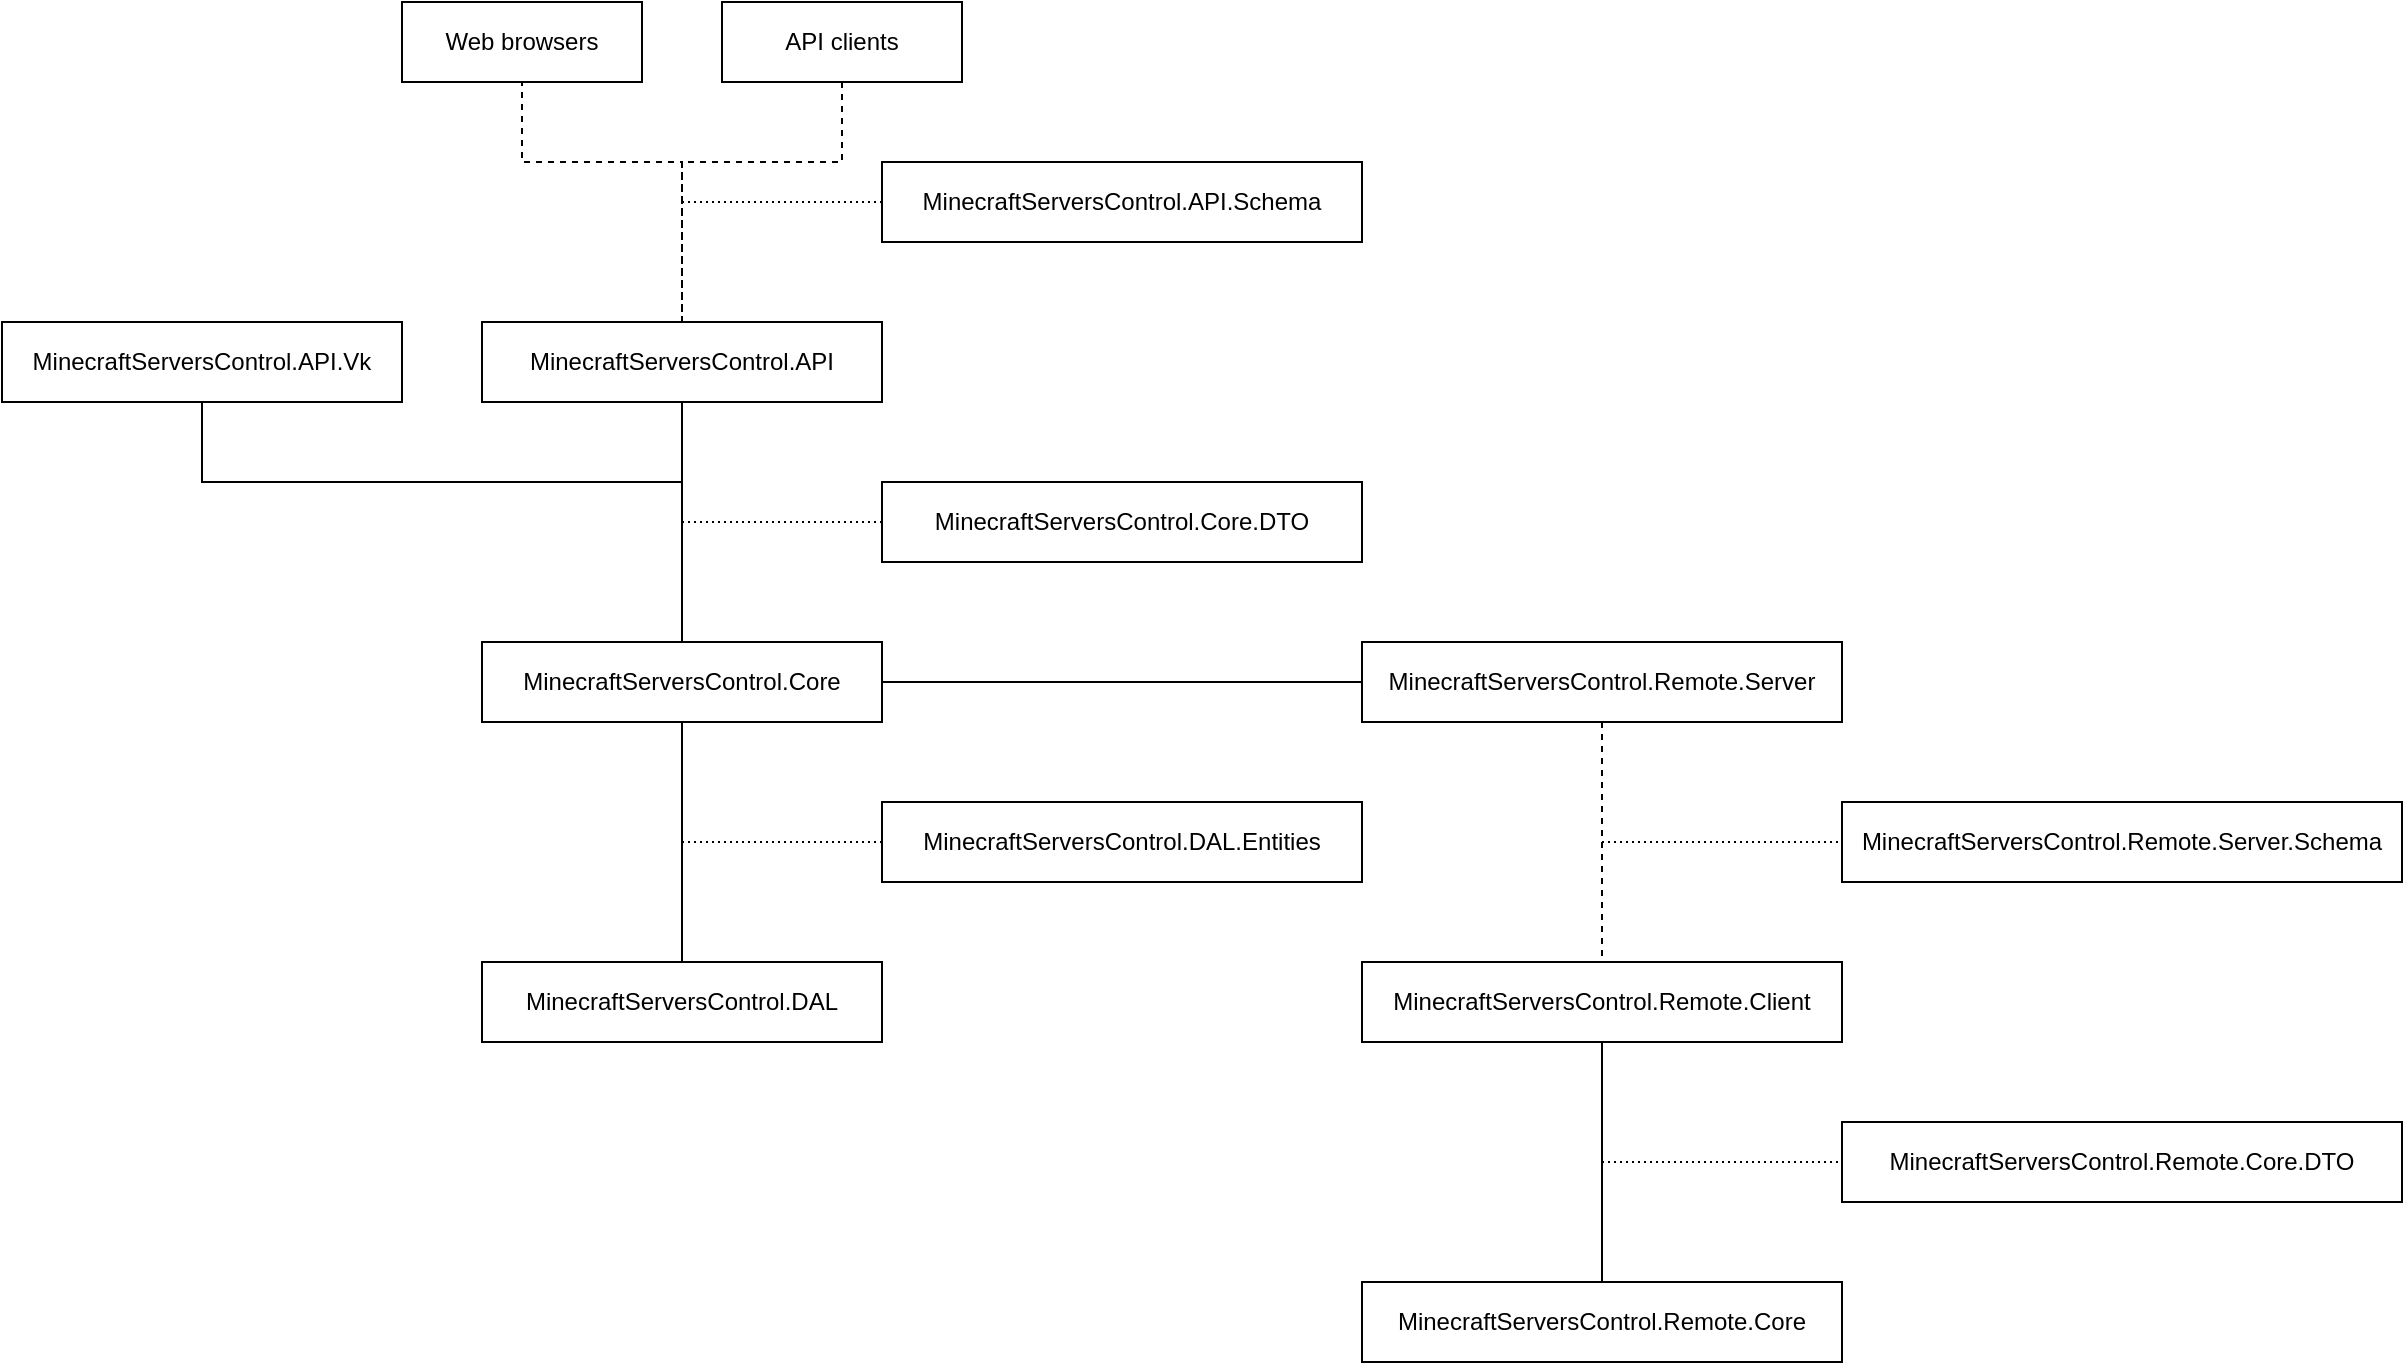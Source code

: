 <mxfile version="20.0.1"><diagram id="1NNV-v8O5_DNxRPOLAYv" name="Page-1"><mxGraphModel dx="2272" dy="790" grid="1" gridSize="10" guides="1" tooltips="1" connect="1" arrows="1" fold="1" page="1" pageScale="1" pageWidth="850" pageHeight="1100" math="0" shadow="0"><root><mxCell id="0"/><mxCell id="1" parent="0"/><mxCell id="7iC7DRM0bRDwZYEzhS2w-1" value="MinecraftServersControl.API" style="rounded=0;whiteSpace=wrap;html=1;" vertex="1" parent="1"><mxGeometry x="80" y="280" width="200" height="40" as="geometry"/></mxCell><mxCell id="7iC7DRM0bRDwZYEzhS2w-2" value="Web browsers" style="rounded=0;whiteSpace=wrap;html=1;" vertex="1" parent="1"><mxGeometry x="40" y="120" width="120" height="40" as="geometry"/></mxCell><mxCell id="7iC7DRM0bRDwZYEzhS2w-3" value="API clients" style="rounded=0;whiteSpace=wrap;html=1;" vertex="1" parent="1"><mxGeometry x="200" y="120" width="120" height="40" as="geometry"/></mxCell><mxCell id="7iC7DRM0bRDwZYEzhS2w-5" value="" style="endArrow=none;startArrow=none;html=1;rounded=0;edgeStyle=orthogonalEdgeStyle;endFill=0;startFill=0;dashed=1;" edge="1" parent="1" source="7iC7DRM0bRDwZYEzhS2w-3" target="7iC7DRM0bRDwZYEzhS2w-1"><mxGeometry width="50" height="50" relative="1" as="geometry"><mxPoint x="390" y="400" as="sourcePoint"/><mxPoint x="450" y="290" as="targetPoint"/><Array as="points"><mxPoint x="260" y="200"/><mxPoint x="180" y="200"/></Array></mxGeometry></mxCell><mxCell id="7iC7DRM0bRDwZYEzhS2w-6" value="MinecraftServersControl.API.Schema" style="rounded=0;whiteSpace=wrap;html=1;" vertex="1" parent="1"><mxGeometry x="280" y="200" width="240" height="40" as="geometry"/></mxCell><mxCell id="7iC7DRM0bRDwZYEzhS2w-7" value="" style="endArrow=none;dashed=1;html=1;rounded=0;dashPattern=1 2;" edge="1" parent="1" target="7iC7DRM0bRDwZYEzhS2w-6"><mxGeometry width="50" height="50" relative="1" as="geometry"><mxPoint x="180" y="220" as="sourcePoint"/><mxPoint x="450" y="380" as="targetPoint"/></mxGeometry></mxCell><mxCell id="7iC7DRM0bRDwZYEzhS2w-8" value="" style="endArrow=none;html=1;rounded=0;edgeStyle=orthogonalEdgeStyle;endFill=0;dashed=1;" edge="1" parent="1" source="7iC7DRM0bRDwZYEzhS2w-1" target="7iC7DRM0bRDwZYEzhS2w-2"><mxGeometry width="50" height="50" relative="1" as="geometry"><mxPoint x="400" y="430" as="sourcePoint"/><mxPoint x="450" y="380" as="targetPoint"/><Array as="points"><mxPoint x="180" y="200"/><mxPoint x="100" y="200"/></Array></mxGeometry></mxCell><mxCell id="7iC7DRM0bRDwZYEzhS2w-9" value="MinecraftServersControl.Core" style="rounded=0;whiteSpace=wrap;html=1;" vertex="1" parent="1"><mxGeometry x="80" y="440" width="200" height="40" as="geometry"/></mxCell><mxCell id="7iC7DRM0bRDwZYEzhS2w-10" value="" style="endArrow=none;html=1;rounded=0;edgeStyle=orthogonalEdgeStyle;endFill=0;" edge="1" parent="1" source="7iC7DRM0bRDwZYEzhS2w-9" target="7iC7DRM0bRDwZYEzhS2w-1"><mxGeometry width="50" height="50" relative="1" as="geometry"><mxPoint x="400" y="430" as="sourcePoint"/><mxPoint x="450" y="380" as="targetPoint"/></mxGeometry></mxCell><mxCell id="7iC7DRM0bRDwZYEzhS2w-12" value="MinecraftServersControl.Core.DTO" style="rounded=0;whiteSpace=wrap;html=1;" vertex="1" parent="1"><mxGeometry x="280" y="360" width="240" height="40" as="geometry"/></mxCell><mxCell id="7iC7DRM0bRDwZYEzhS2w-13" value="" style="endArrow=none;dashed=1;html=1;rounded=0;dashPattern=1 2;" edge="1" parent="1" target="7iC7DRM0bRDwZYEzhS2w-12"><mxGeometry width="50" height="50" relative="1" as="geometry"><mxPoint x="180" y="380" as="sourcePoint"/><mxPoint x="330" y="230" as="targetPoint"/></mxGeometry></mxCell><mxCell id="7iC7DRM0bRDwZYEzhS2w-14" value="MinecraftServersControl.DAL" style="rounded=0;whiteSpace=wrap;html=1;" vertex="1" parent="1"><mxGeometry x="80" y="600" width="200" height="40" as="geometry"/></mxCell><mxCell id="7iC7DRM0bRDwZYEzhS2w-15" value="" style="endArrow=none;html=1;rounded=0;edgeStyle=orthogonalEdgeStyle;endFill=0;" edge="1" parent="1" source="7iC7DRM0bRDwZYEzhS2w-14" target="7iC7DRM0bRDwZYEzhS2w-9"><mxGeometry width="50" height="50" relative="1" as="geometry"><mxPoint x="190" y="450" as="sourcePoint"/><mxPoint x="190" y="330" as="targetPoint"/></mxGeometry></mxCell><mxCell id="7iC7DRM0bRDwZYEzhS2w-16" value="MinecraftServersControl.DAL.Entities" style="rounded=0;whiteSpace=wrap;html=1;" vertex="1" parent="1"><mxGeometry x="280" y="520" width="240" height="40" as="geometry"/></mxCell><mxCell id="7iC7DRM0bRDwZYEzhS2w-17" value="" style="endArrow=none;dashed=1;html=1;rounded=0;dashPattern=1 2;" edge="1" parent="1" target="7iC7DRM0bRDwZYEzhS2w-16"><mxGeometry width="50" height="50" relative="1" as="geometry"><mxPoint x="180" y="540" as="sourcePoint"/><mxPoint x="290" y="390" as="targetPoint"/></mxGeometry></mxCell><mxCell id="7iC7DRM0bRDwZYEzhS2w-18" value="MinecraftServersControl.Remote.Server" style="rounded=0;whiteSpace=wrap;html=1;" vertex="1" parent="1"><mxGeometry x="520" y="440" width="240" height="40" as="geometry"/></mxCell><mxCell id="7iC7DRM0bRDwZYEzhS2w-20" value="" style="endArrow=none;html=1;rounded=0;edgeStyle=orthogonalEdgeStyle;endFill=0;" edge="1" parent="1" source="7iC7DRM0bRDwZYEzhS2w-9" target="7iC7DRM0bRDwZYEzhS2w-18"><mxGeometry width="50" height="50" relative="1" as="geometry"><mxPoint x="190" y="450" as="sourcePoint"/><mxPoint x="190" y="330" as="targetPoint"/></mxGeometry></mxCell><mxCell id="7iC7DRM0bRDwZYEzhS2w-21" value="MinecraftServersControl.Remote.Client" style="rounded=0;whiteSpace=wrap;html=1;" vertex="1" parent="1"><mxGeometry x="520" y="600" width="240" height="40" as="geometry"/></mxCell><mxCell id="7iC7DRM0bRDwZYEzhS2w-23" value="" style="endArrow=none;html=1;rounded=0;edgeStyle=orthogonalEdgeStyle;endFill=0;dashed=1;" edge="1" parent="1" source="7iC7DRM0bRDwZYEzhS2w-18" target="7iC7DRM0bRDwZYEzhS2w-21"><mxGeometry width="50" height="50" relative="1" as="geometry"><mxPoint x="190" y="290" as="sourcePoint"/><mxPoint x="110" y="170" as="targetPoint"/></mxGeometry></mxCell><mxCell id="7iC7DRM0bRDwZYEzhS2w-24" value="MinecraftServersControl.Remote.Core" style="rounded=0;whiteSpace=wrap;html=1;" vertex="1" parent="1"><mxGeometry x="520" y="760" width="240" height="40" as="geometry"/></mxCell><mxCell id="7iC7DRM0bRDwZYEzhS2w-25" value="MinecraftServersControl.Remote.Server.Schema" style="rounded=0;whiteSpace=wrap;html=1;" vertex="1" parent="1"><mxGeometry x="760" y="520" width="280" height="40" as="geometry"/></mxCell><mxCell id="7iC7DRM0bRDwZYEzhS2w-26" value="" style="endArrow=none;dashed=1;html=1;rounded=0;dashPattern=1 2;" edge="1" parent="1" target="7iC7DRM0bRDwZYEzhS2w-25"><mxGeometry width="50" height="50" relative="1" as="geometry"><mxPoint x="640" y="540" as="sourcePoint"/><mxPoint x="290" y="390" as="targetPoint"/></mxGeometry></mxCell><mxCell id="7iC7DRM0bRDwZYEzhS2w-27" value="" style="endArrow=none;html=1;rounded=0;edgeStyle=orthogonalEdgeStyle;endFill=0;" edge="1" parent="1" source="7iC7DRM0bRDwZYEzhS2w-24" target="7iC7DRM0bRDwZYEzhS2w-21"><mxGeometry width="50" height="50" relative="1" as="geometry"><mxPoint x="190" y="610" as="sourcePoint"/><mxPoint x="190" y="490" as="targetPoint"/></mxGeometry></mxCell><mxCell id="7iC7DRM0bRDwZYEzhS2w-28" value="MinecraftServersControl.Remote.Core.DTO" style="rounded=0;whiteSpace=wrap;html=1;" vertex="1" parent="1"><mxGeometry x="760" y="680" width="280" height="40" as="geometry"/></mxCell><mxCell id="7iC7DRM0bRDwZYEzhS2w-29" value="" style="endArrow=none;dashed=1;html=1;rounded=0;dashPattern=1 2;" edge="1" parent="1" target="7iC7DRM0bRDwZYEzhS2w-28"><mxGeometry width="50" height="50" relative="1" as="geometry"><mxPoint x="640" y="700" as="sourcePoint"/><mxPoint x="770" y="550" as="targetPoint"/></mxGeometry></mxCell><mxCell id="7iC7DRM0bRDwZYEzhS2w-30" value="MinecraftServersControl.API.Vk" style="rounded=0;whiteSpace=wrap;html=1;" vertex="1" parent="1"><mxGeometry x="-160" y="280" width="200" height="40" as="geometry"/></mxCell><mxCell id="7iC7DRM0bRDwZYEzhS2w-31" value="" style="endArrow=none;html=1;rounded=0;edgeStyle=orthogonalEdgeStyle;endFill=0;" edge="1" parent="1" source="7iC7DRM0bRDwZYEzhS2w-9" target="7iC7DRM0bRDwZYEzhS2w-30"><mxGeometry width="50" height="50" relative="1" as="geometry"><mxPoint x="190" y="450" as="sourcePoint"/><mxPoint x="190" y="330" as="targetPoint"/><Array as="points"><mxPoint x="180" y="360"/><mxPoint x="-60" y="360"/></Array></mxGeometry></mxCell></root></mxGraphModel></diagram></mxfile>